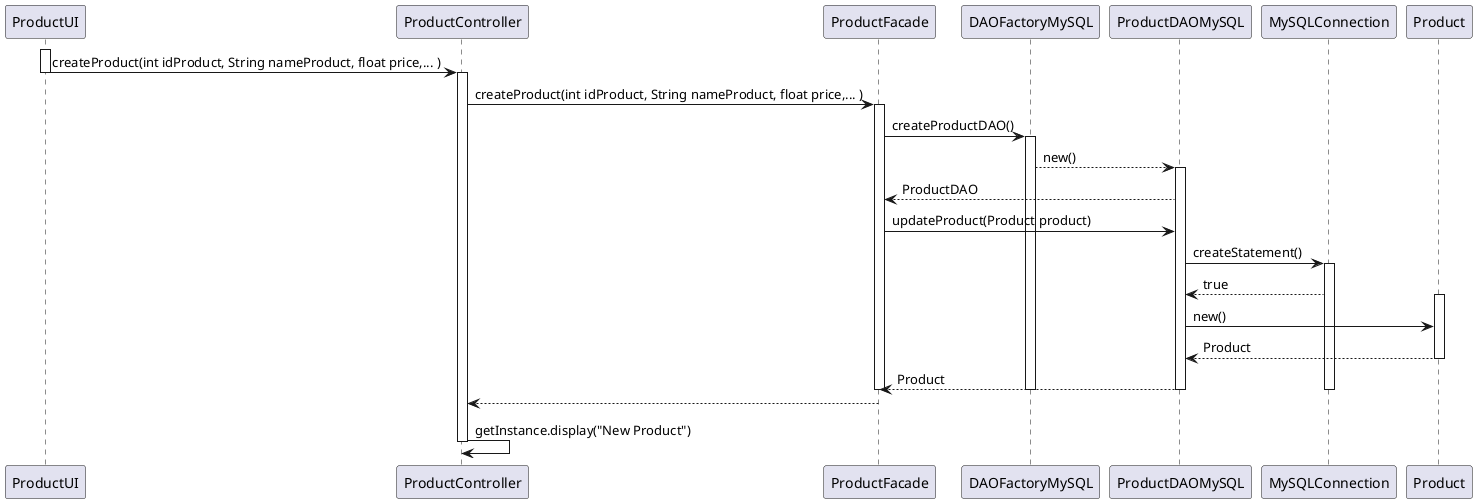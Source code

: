 @startuml
activate ProductUI
ProductUI -> ProductController : createProduct(int idProduct, String nameProduct, float price,... )
deactivate ProductUI
activate ProductController
ProductController -> ProductFacade : createProduct(int idProduct, String nameProduct, float price,... )
activate ProductFacade
ProductFacade -> DAOFactoryMySQL : createProductDAO()
activate DAOFactoryMySQL
DAOFactoryMySQL --> ProductDAOMySQL: new()
activate ProductDAOMySQL
ProductDAOMySQL --> ProductFacade: ProductDAO
ProductFacade -> ProductDAOMySQL : updateProduct(Product product)
ProductDAOMySQL -> MySQLConnection : createStatement()
activate MySQLConnection
MySQLConnection --> ProductDAOMySQL: true
activate Product
ProductDAOMySQL -> Product : new()
Product --> ProductDAOMySQL : Product
deactivate Product
ProductDAOMySQL --> ProductFacade : Product
deactivate DAOFactoryMySQL
deactivate ProductFacade
deactivate ProductDAOMySQL
deactivate MySQLConnection
ProductFacade --> ProductController
ProductController -> ProductController : getInstance.display("New Product")
deactivate ProductController
deactivate Product
deactivate ProductFacade
@enduml